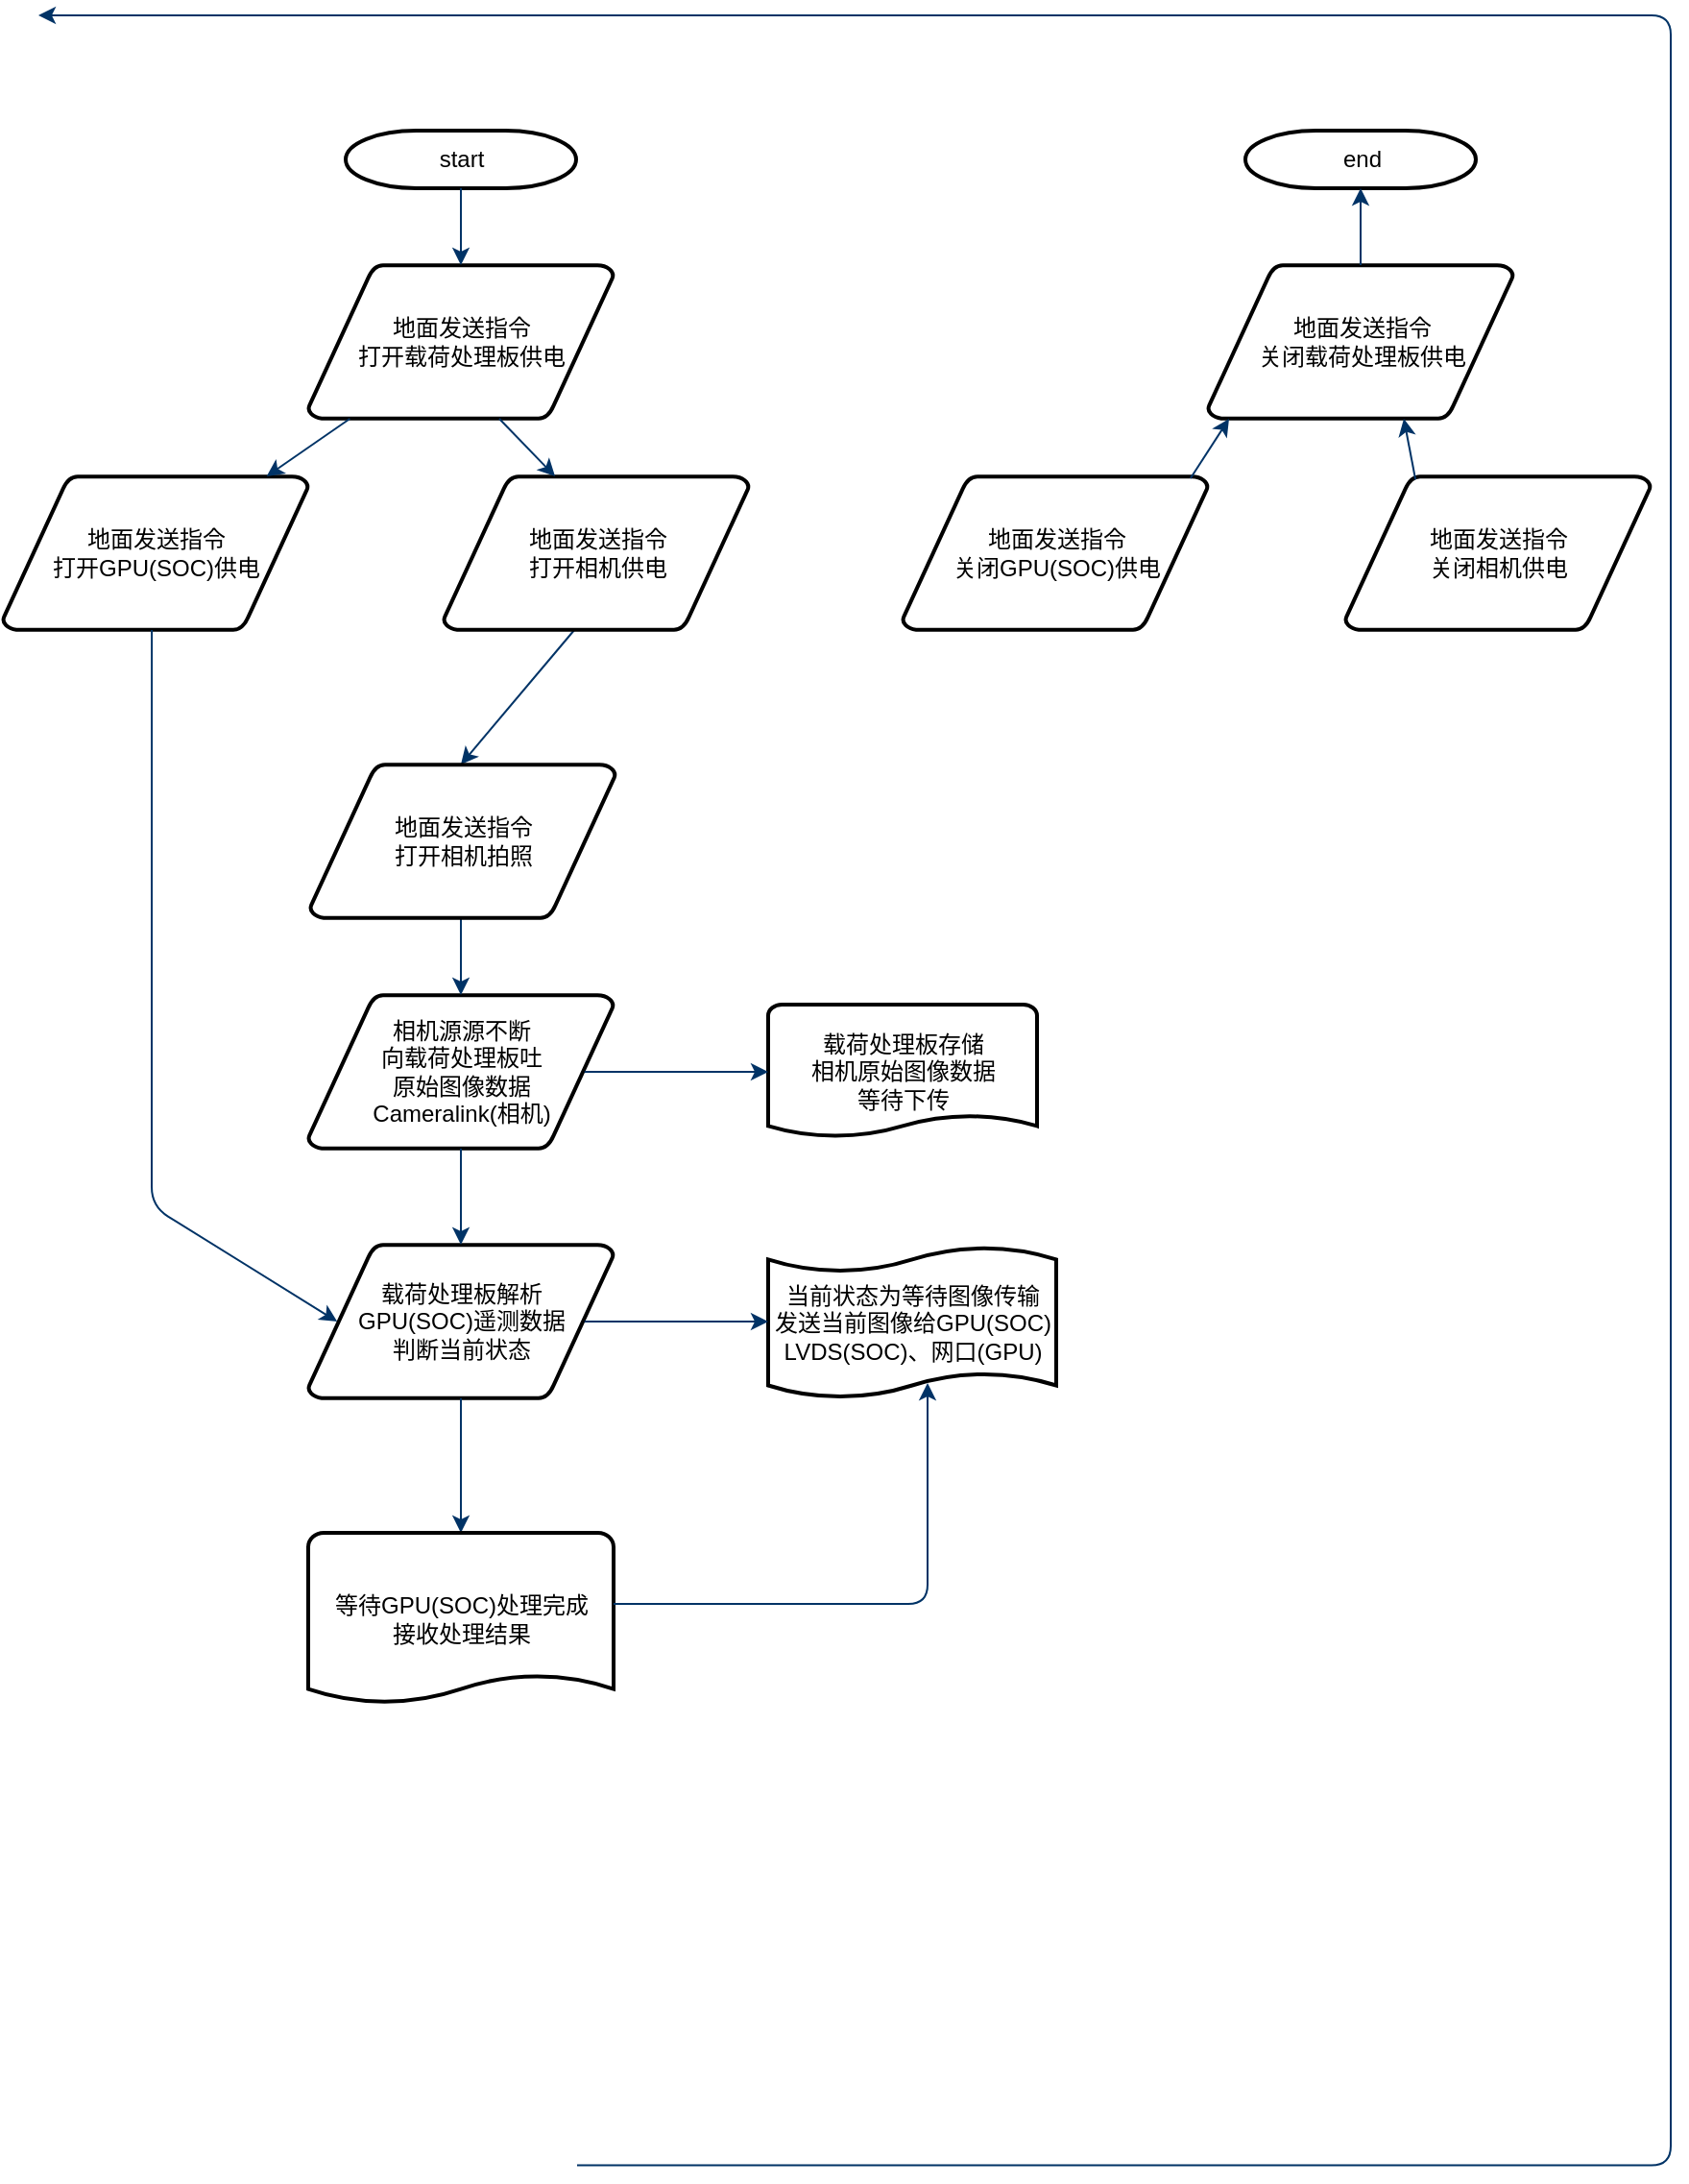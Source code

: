 <mxfile version="14.9.2" type="github">
  <diagram id="6a731a19-8d31-9384-78a2-239565b7b9f0" name="Page-1">
    <mxGraphModel dx="1422" dy="794" grid="1" gridSize="10" guides="1" tooltips="1" connect="1" arrows="1" fold="1" page="1" pageScale="1" pageWidth="1169" pageHeight="827" background="none" math="0" shadow="0">
      <root>
        <mxCell id="0" />
        <mxCell id="1" parent="0" />
        <mxCell id="2" value="start" style="shape=mxgraph.flowchart.terminator;strokeWidth=2;gradientColor=none;gradientDirection=north;fontStyle=0;html=1;" parent="1" vertex="1">
          <mxGeometry x="260" y="60" width="120" height="30" as="geometry" />
        </mxCell>
        <mxCell id="3" value="地面发送指令&lt;br&gt;打开载荷处理板供电" style="shape=mxgraph.flowchart.data;strokeWidth=2;gradientColor=none;gradientDirection=north;fontStyle=0;html=1;" parent="1" vertex="1">
          <mxGeometry x="240.5" y="130" width="159" height="80" as="geometry" />
        </mxCell>
        <mxCell id="4" value="相机源源不断&lt;br&gt;向载荷处理板吐&lt;br&gt;原始图像数据&lt;br&gt;Cameralink(相机)" style="shape=mxgraph.flowchart.data;strokeWidth=2;gradientColor=none;gradientDirection=north;fontStyle=0;html=1;" parent="1" vertex="1">
          <mxGeometry x="240.5" y="510" width="159" height="80" as="geometry" />
        </mxCell>
        <mxCell id="5" value="地面发送指令&lt;br&gt;打开GPU(SOC)供电" style="shape=mxgraph.flowchart.data;strokeWidth=2;gradientColor=none;gradientDirection=north;fontStyle=0;html=1;" parent="1" vertex="1">
          <mxGeometry x="81.5" y="240" width="159" height="80" as="geometry" />
        </mxCell>
        <mxCell id="7" style="fontStyle=1;strokeColor=#003366;strokeWidth=1;html=1;" parent="1" source="2" target="3" edge="1">
          <mxGeometry relative="1" as="geometry" />
        </mxCell>
        <mxCell id="8" style="fontStyle=1;strokeColor=#003366;strokeWidth=1;html=1;" parent="1" source="3" target="5" edge="1">
          <mxGeometry relative="1" as="geometry" />
        </mxCell>
        <mxCell id="9" style="entryX=0.5;entryY=0;entryPerimeter=0;fontStyle=1;strokeColor=#003366;strokeWidth=1;html=1;exitX=0.428;exitY=1;exitDx=0;exitDy=0;exitPerimeter=0;" parent="1" source="NDtUQRJgqA3HnelDL9pc-55" edge="1">
          <mxGeometry relative="1" as="geometry">
            <mxPoint x="320" y="390" as="targetPoint" />
          </mxGeometry>
        </mxCell>
        <mxCell id="12" value="" style="edgeStyle=elbowEdgeStyle;elbow=horizontal;fontColor=#001933;fontStyle=1;strokeColor=#003366;strokeWidth=1;html=1;" parent="1" target="4" edge="1">
          <mxGeometry width="100" height="100" as="geometry">
            <mxPoint x="320" y="447" as="sourcePoint" />
            <mxPoint x="100" as="targetPoint" />
          </mxGeometry>
        </mxCell>
        <mxCell id="13" value="载荷处理板解析&lt;br&gt;GPU(SOC)遥测数据&lt;br&gt;判断当前状态" style="shape=mxgraph.flowchart.data;strokeWidth=2;gradientColor=none;gradientDirection=north;fontStyle=0;html=1;" parent="1" vertex="1">
          <mxGeometry x="240.5" y="640" width="159" height="80" as="geometry" />
        </mxCell>
        <mxCell id="15" value="载荷处理板存储&lt;br&gt;相机原始图像数据&lt;br&gt;等待下传" style="shape=mxgraph.flowchart.document;strokeWidth=2;gradientColor=none;gradientDirection=north;fontStyle=0;html=1;" parent="1" vertex="1">
          <mxGeometry x="480" y="515" width="140" height="70" as="geometry" />
        </mxCell>
        <mxCell id="16" value="" style="edgeStyle=elbowEdgeStyle;elbow=horizontal;exitX=0.905;exitY=0.5;exitPerimeter=0;fontStyle=1;strokeColor=#003366;strokeWidth=1;html=1;" parent="1" source="4" target="15" edge="1">
          <mxGeometry width="100" height="100" as="geometry">
            <mxPoint y="100" as="sourcePoint" />
            <mxPoint x="100" as="targetPoint" />
          </mxGeometry>
        </mxCell>
        <mxCell id="17" value="" style="edgeStyle=elbowEdgeStyle;elbow=horizontal;fontStyle=1;strokeColor=#003366;strokeWidth=1;html=1;" parent="1" source="4" target="13" edge="1">
          <mxGeometry width="100" height="100" as="geometry">
            <mxPoint y="100" as="sourcePoint" />
            <mxPoint x="100" as="targetPoint" />
          </mxGeometry>
        </mxCell>
        <mxCell id="21" value="" style="edgeStyle=elbowEdgeStyle;elbow=horizontal;entryX=0.5;entryY=0;entryPerimeter=0;fontStyle=1;strokeColor=#003366;strokeWidth=1;html=1;entryDx=0;entryDy=0;" parent="1" source="13" target="NDtUQRJgqA3HnelDL9pc-59" edge="1">
          <mxGeometry width="100" height="100" as="geometry">
            <mxPoint y="100" as="sourcePoint" />
            <mxPoint x="321" y="795.6" as="targetPoint" />
          </mxGeometry>
        </mxCell>
        <mxCell id="40" value="end" style="shape=mxgraph.flowchart.terminator;strokeWidth=2;gradientColor=none;gradientDirection=north;fontStyle=0;html=1;" parent="1" vertex="1">
          <mxGeometry x="728.5" y="60" width="120" height="30" as="geometry" />
        </mxCell>
        <mxCell id="45" value="" style="edgeStyle=elbowEdgeStyle;elbow=horizontal;exitX=1;exitY=0.5;exitPerimeter=0;entryX=0.905;entryY=0.5;entryPerimeter=0;fontStyle=1;strokeColor=#003366;strokeWidth=1;html=1;" parent="1" target="34" edge="1">
          <mxGeometry width="100" height="100" as="geometry">
            <mxPoint x="380.5" y="1119.25" as="sourcePoint" />
            <mxPoint x="100" as="targetPoint" />
            <Array as="points">
              <mxPoint x="950" y="1320" />
            </Array>
          </mxGeometry>
        </mxCell>
        <mxCell id="51" value="当前状态为等待图像传输&lt;br&gt;发送当前图像给GPU(SOC)&lt;br&gt;LVDS(SOC)、网口(GPU)" style="shape=mxgraph.flowchart.paper_tape;strokeWidth=2;gradientColor=none;gradientDirection=north;fontStyle=0;html=1;" parent="1" vertex="1">
          <mxGeometry x="480" y="640" width="150" height="81" as="geometry" />
        </mxCell>
        <mxCell id="NDtUQRJgqA3HnelDL9pc-55" value="地面发送指令&lt;br&gt;打开相机供电" style="shape=mxgraph.flowchart.data;strokeWidth=2;gradientColor=none;gradientDirection=north;fontStyle=0;html=1;" vertex="1" parent="1">
          <mxGeometry x="311" y="240" width="159" height="80" as="geometry" />
        </mxCell>
        <mxCell id="NDtUQRJgqA3HnelDL9pc-56" style="fontStyle=1;strokeColor=#003366;strokeWidth=1;html=1;entryX=0.365;entryY=0;entryDx=0;entryDy=0;entryPerimeter=0;" edge="1" parent="1" target="NDtUQRJgqA3HnelDL9pc-55">
          <mxGeometry relative="1" as="geometry">
            <mxPoint x="340" y="210" as="sourcePoint" />
            <mxPoint x="228.818" y="250" as="targetPoint" />
          </mxGeometry>
        </mxCell>
        <mxCell id="NDtUQRJgqA3HnelDL9pc-57" value="地面发送指令&lt;br&gt;打开相机拍照" style="shape=mxgraph.flowchart.data;strokeWidth=2;gradientColor=none;gradientDirection=north;fontStyle=0;html=1;" vertex="1" parent="1">
          <mxGeometry x="241.5" y="390" width="159" height="80" as="geometry" />
        </mxCell>
        <mxCell id="NDtUQRJgqA3HnelDL9pc-58" style="entryX=0.095;entryY=0.5;entryPerimeter=0;fontStyle=1;strokeColor=#003366;strokeWidth=1;html=1;exitX=0.428;exitY=1;exitDx=0;exitDy=0;exitPerimeter=0;entryDx=0;entryDy=0;" edge="1" parent="1" target="13">
          <mxGeometry relative="1" as="geometry">
            <mxPoint x="159.052" y="320" as="sourcePoint" />
            <mxPoint x="100" y="390" as="targetPoint" />
            <Array as="points">
              <mxPoint x="159" y="620" />
            </Array>
          </mxGeometry>
        </mxCell>
        <mxCell id="NDtUQRJgqA3HnelDL9pc-59" value="等待GPU(SOC)处理完成&lt;br&gt;接收处理结果" style="shape=mxgraph.flowchart.document;strokeWidth=2;gradientColor=none;gradientDirection=north;fontStyle=0;html=1;" vertex="1" parent="1">
          <mxGeometry x="240.5" y="790" width="159" height="90" as="geometry" />
        </mxCell>
        <mxCell id="NDtUQRJgqA3HnelDL9pc-61" value="" style="edgeStyle=elbowEdgeStyle;elbow=horizontal;exitX=0.905;exitY=0.5;exitPerimeter=0;fontStyle=1;strokeColor=#003366;strokeWidth=1;html=1;" edge="1" parent="1">
          <mxGeometry width="100" height="100" as="geometry">
            <mxPoint x="384.395" y="680" as="sourcePoint" />
            <mxPoint x="480" y="680" as="targetPoint" />
          </mxGeometry>
        </mxCell>
        <mxCell id="NDtUQRJgqA3HnelDL9pc-62" value="" style="edgeStyle=elbowEdgeStyle;elbow=horizontal;exitX=0.905;exitY=0.5;exitPerimeter=0;fontStyle=1;strokeColor=#003366;strokeWidth=1;html=1;entryX=0.553;entryY=0.889;entryDx=0;entryDy=0;entryPerimeter=0;" edge="1" parent="1" target="51">
          <mxGeometry x="15.11" y="147" width="100" height="100" as="geometry">
            <mxPoint x="399.505" y="827" as="sourcePoint" />
            <mxPoint x="495.11" y="827" as="targetPoint" />
            <Array as="points">
              <mxPoint x="563" y="810" />
            </Array>
          </mxGeometry>
        </mxCell>
        <mxCell id="NDtUQRJgqA3HnelDL9pc-63" value="地面发送指令&lt;br&gt;关闭GPU(SOC)供电" style="shape=mxgraph.flowchart.data;strokeWidth=2;gradientColor=none;gradientDirection=north;fontStyle=0;html=1;" vertex="1" parent="1">
          <mxGeometry x="550" y="240" width="159" height="80" as="geometry" />
        </mxCell>
        <mxCell id="NDtUQRJgqA3HnelDL9pc-64" value="地面发送指令&lt;br&gt;关闭相机供电" style="shape=mxgraph.flowchart.data;strokeWidth=2;gradientColor=none;gradientDirection=north;fontStyle=0;html=1;" vertex="1" parent="1">
          <mxGeometry x="780.5" y="240" width="159" height="80" as="geometry" />
        </mxCell>
        <mxCell id="NDtUQRJgqA3HnelDL9pc-67" value="地面发送指令&lt;br&gt;关闭载荷处理板供电" style="shape=mxgraph.flowchart.data;strokeWidth=2;gradientColor=none;gradientDirection=north;fontStyle=0;html=1;" vertex="1" parent="1">
          <mxGeometry x="709" y="130" width="159" height="80" as="geometry" />
        </mxCell>
        <mxCell id="NDtUQRJgqA3HnelDL9pc-69" style="fontStyle=1;strokeColor=#003366;strokeWidth=1;html=1;entryX=0.5;entryY=1;entryDx=0;entryDy=0;entryPerimeter=0;exitX=0.5;exitY=0;exitDx=0;exitDy=0;exitPerimeter=0;" edge="1" parent="1" source="NDtUQRJgqA3HnelDL9pc-67" target="40">
          <mxGeometry relative="1" as="geometry">
            <mxPoint x="970" y="110" as="sourcePoint" />
            <mxPoint x="970" y="150" as="targetPoint" />
          </mxGeometry>
        </mxCell>
        <mxCell id="NDtUQRJgqA3HnelDL9pc-70" style="fontStyle=1;strokeColor=#003366;strokeWidth=1;html=1;exitX=0.943;exitY=0.013;exitDx=0;exitDy=0;exitPerimeter=0;" edge="1" parent="1" source="NDtUQRJgqA3HnelDL9pc-63">
          <mxGeometry relative="1" as="geometry">
            <mxPoint x="683.362" y="200" as="sourcePoint" />
            <mxPoint x="720" y="210" as="targetPoint" />
          </mxGeometry>
        </mxCell>
        <mxCell id="NDtUQRJgqA3HnelDL9pc-71" style="fontStyle=1;strokeColor=#003366;strokeWidth=1;html=1;exitX=0.23;exitY=0.02;exitDx=0;exitDy=0;exitPerimeter=0;" edge="1" parent="1" source="NDtUQRJgqA3HnelDL9pc-64">
          <mxGeometry relative="1" as="geometry">
            <mxPoint x="950" y="190" as="sourcePoint" />
            <mxPoint x="811" y="210" as="targetPoint" />
          </mxGeometry>
        </mxCell>
      </root>
    </mxGraphModel>
  </diagram>
</mxfile>
